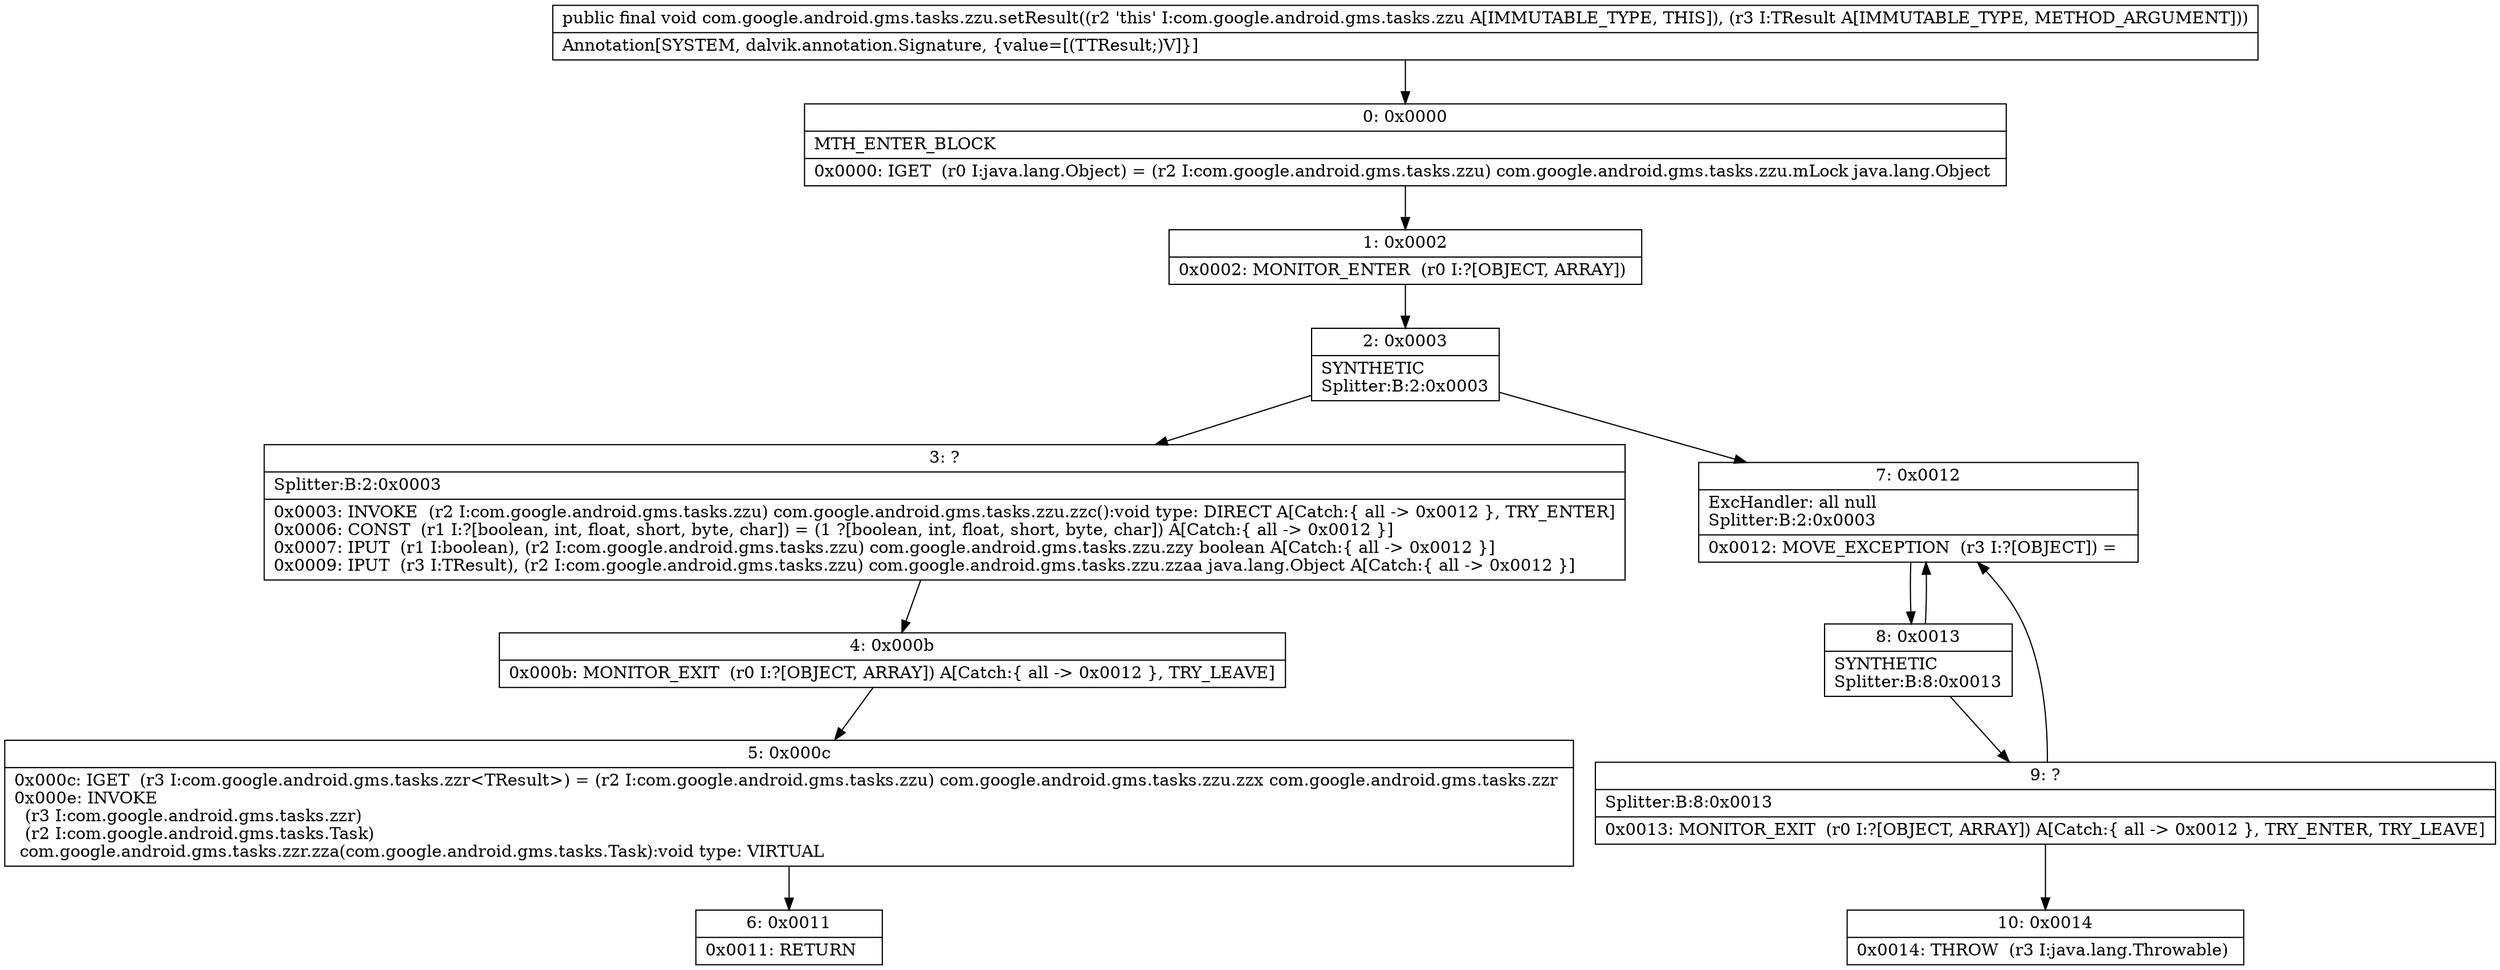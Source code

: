digraph "CFG forcom.google.android.gms.tasks.zzu.setResult(Ljava\/lang\/Object;)V" {
Node_0 [shape=record,label="{0\:\ 0x0000|MTH_ENTER_BLOCK\l|0x0000: IGET  (r0 I:java.lang.Object) = (r2 I:com.google.android.gms.tasks.zzu) com.google.android.gms.tasks.zzu.mLock java.lang.Object \l}"];
Node_1 [shape=record,label="{1\:\ 0x0002|0x0002: MONITOR_ENTER  (r0 I:?[OBJECT, ARRAY]) \l}"];
Node_2 [shape=record,label="{2\:\ 0x0003|SYNTHETIC\lSplitter:B:2:0x0003\l}"];
Node_3 [shape=record,label="{3\:\ ?|Splitter:B:2:0x0003\l|0x0003: INVOKE  (r2 I:com.google.android.gms.tasks.zzu) com.google.android.gms.tasks.zzu.zzc():void type: DIRECT A[Catch:\{ all \-\> 0x0012 \}, TRY_ENTER]\l0x0006: CONST  (r1 I:?[boolean, int, float, short, byte, char]) = (1 ?[boolean, int, float, short, byte, char]) A[Catch:\{ all \-\> 0x0012 \}]\l0x0007: IPUT  (r1 I:boolean), (r2 I:com.google.android.gms.tasks.zzu) com.google.android.gms.tasks.zzu.zzy boolean A[Catch:\{ all \-\> 0x0012 \}]\l0x0009: IPUT  (r3 I:TResult), (r2 I:com.google.android.gms.tasks.zzu) com.google.android.gms.tasks.zzu.zzaa java.lang.Object A[Catch:\{ all \-\> 0x0012 \}]\l}"];
Node_4 [shape=record,label="{4\:\ 0x000b|0x000b: MONITOR_EXIT  (r0 I:?[OBJECT, ARRAY]) A[Catch:\{ all \-\> 0x0012 \}, TRY_LEAVE]\l}"];
Node_5 [shape=record,label="{5\:\ 0x000c|0x000c: IGET  (r3 I:com.google.android.gms.tasks.zzr\<TResult\>) = (r2 I:com.google.android.gms.tasks.zzu) com.google.android.gms.tasks.zzu.zzx com.google.android.gms.tasks.zzr \l0x000e: INVOKE  \l  (r3 I:com.google.android.gms.tasks.zzr)\l  (r2 I:com.google.android.gms.tasks.Task)\l com.google.android.gms.tasks.zzr.zza(com.google.android.gms.tasks.Task):void type: VIRTUAL \l}"];
Node_6 [shape=record,label="{6\:\ 0x0011|0x0011: RETURN   \l}"];
Node_7 [shape=record,label="{7\:\ 0x0012|ExcHandler: all null\lSplitter:B:2:0x0003\l|0x0012: MOVE_EXCEPTION  (r3 I:?[OBJECT]) =  \l}"];
Node_8 [shape=record,label="{8\:\ 0x0013|SYNTHETIC\lSplitter:B:8:0x0013\l}"];
Node_9 [shape=record,label="{9\:\ ?|Splitter:B:8:0x0013\l|0x0013: MONITOR_EXIT  (r0 I:?[OBJECT, ARRAY]) A[Catch:\{ all \-\> 0x0012 \}, TRY_ENTER, TRY_LEAVE]\l}"];
Node_10 [shape=record,label="{10\:\ 0x0014|0x0014: THROW  (r3 I:java.lang.Throwable) \l}"];
MethodNode[shape=record,label="{public final void com.google.android.gms.tasks.zzu.setResult((r2 'this' I:com.google.android.gms.tasks.zzu A[IMMUTABLE_TYPE, THIS]), (r3 I:TResult A[IMMUTABLE_TYPE, METHOD_ARGUMENT]))  | Annotation[SYSTEM, dalvik.annotation.Signature, \{value=[(TTResult;)V]\}]\l}"];
MethodNode -> Node_0;
Node_0 -> Node_1;
Node_1 -> Node_2;
Node_2 -> Node_3;
Node_2 -> Node_7;
Node_3 -> Node_4;
Node_4 -> Node_5;
Node_5 -> Node_6;
Node_7 -> Node_8;
Node_8 -> Node_9;
Node_8 -> Node_7;
Node_9 -> Node_10;
Node_9 -> Node_7;
}


